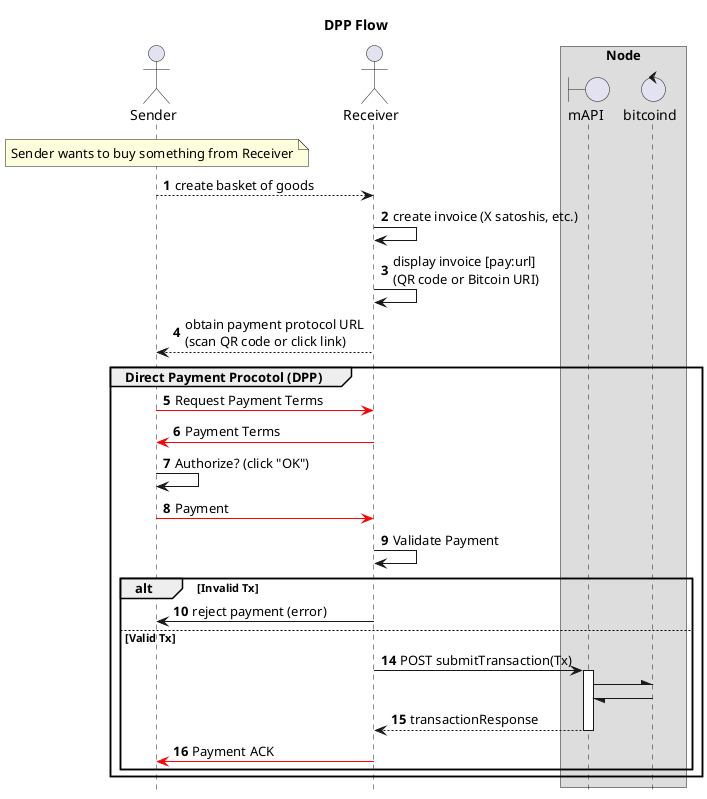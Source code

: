 @startuml

hide footbox
title DPP Flow

actor Sender
actor Receiver
box "Node"
    boundary mAPI
    control bitcoind
end box

note over Sender: Sender wants to buy something from Receiver

autonumber
Sender-->Receiver: create basket of goods
Receiver->Receiver: create invoice (X satoshis, etc.)
Receiver->Receiver: display invoice [pay:url] \n(QR code or Bitcoin URI)

Receiver-->Sender: obtain payment protocol URL \n(scan QR code or click link)

group Direct Payment Procotol (DPP)
  Sender-[#red,bold]>Receiver: Request Payment Terms

  ' group if no un-expired quote available
  ' Receiver-->mAPI ++: GET policyQuote() \n(if no un-expired quote available)
  ' autonumber stop
  ' mAPI -\ bitcoind
  ' mAPI \- bitcoind
  ' autonumber 7
  ' return policyQuote Response
  ' end

  ' Receiver->Receiver: construct Payment Request arguments \n(destinations, fees, etc.)

  Receiver-[#red,bold]>Sender: Payment Terms

  Sender->Sender: Authorize? (click "OK")

  Sender-[#red,bold]>Receiver: Payment

  Receiver->Receiver: Validate Payment

  alt Invalid Tx

    Receiver->Sender: reject payment (error)

  else Valid Tx
    
    autonumber 14
    Receiver->mAPI ++: POST submitTransaction(Tx)
    autonumber stop
    mAPI -\ bitcoind
    mAPI \- bitcoind
    autonumber 15
    return transactionResponse

    Receiver-[#red,bold]>Sender: Payment ACK

    ' mAPI->Receiver: Merkle Proof
    ' mAPI->Sender: Merkle Proof

  end

end
@enduml